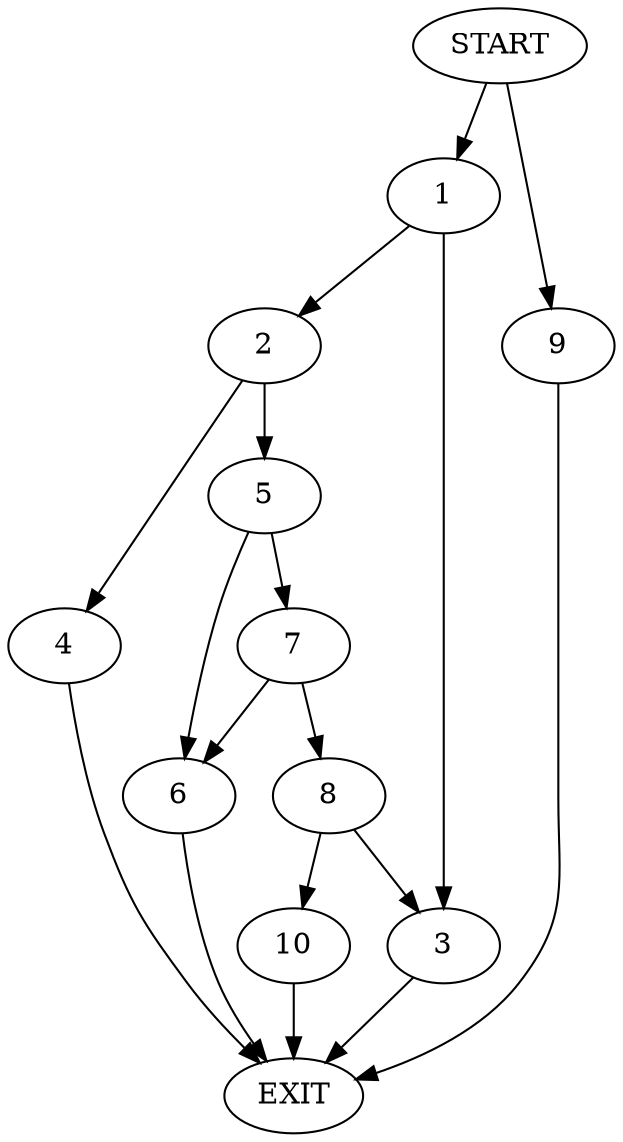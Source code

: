 digraph {
0 [label="START"]
11 [label="EXIT"]
0 -> 1
1 -> 2
1 -> 3
2 -> 4
2 -> 5
3 -> 11
4 -> 11
5 -> 6
5 -> 7
6 -> 11
7 -> 6
7 -> 8
0 -> 9
9 -> 11
8 -> 10
8 -> 3
10 -> 11
}
